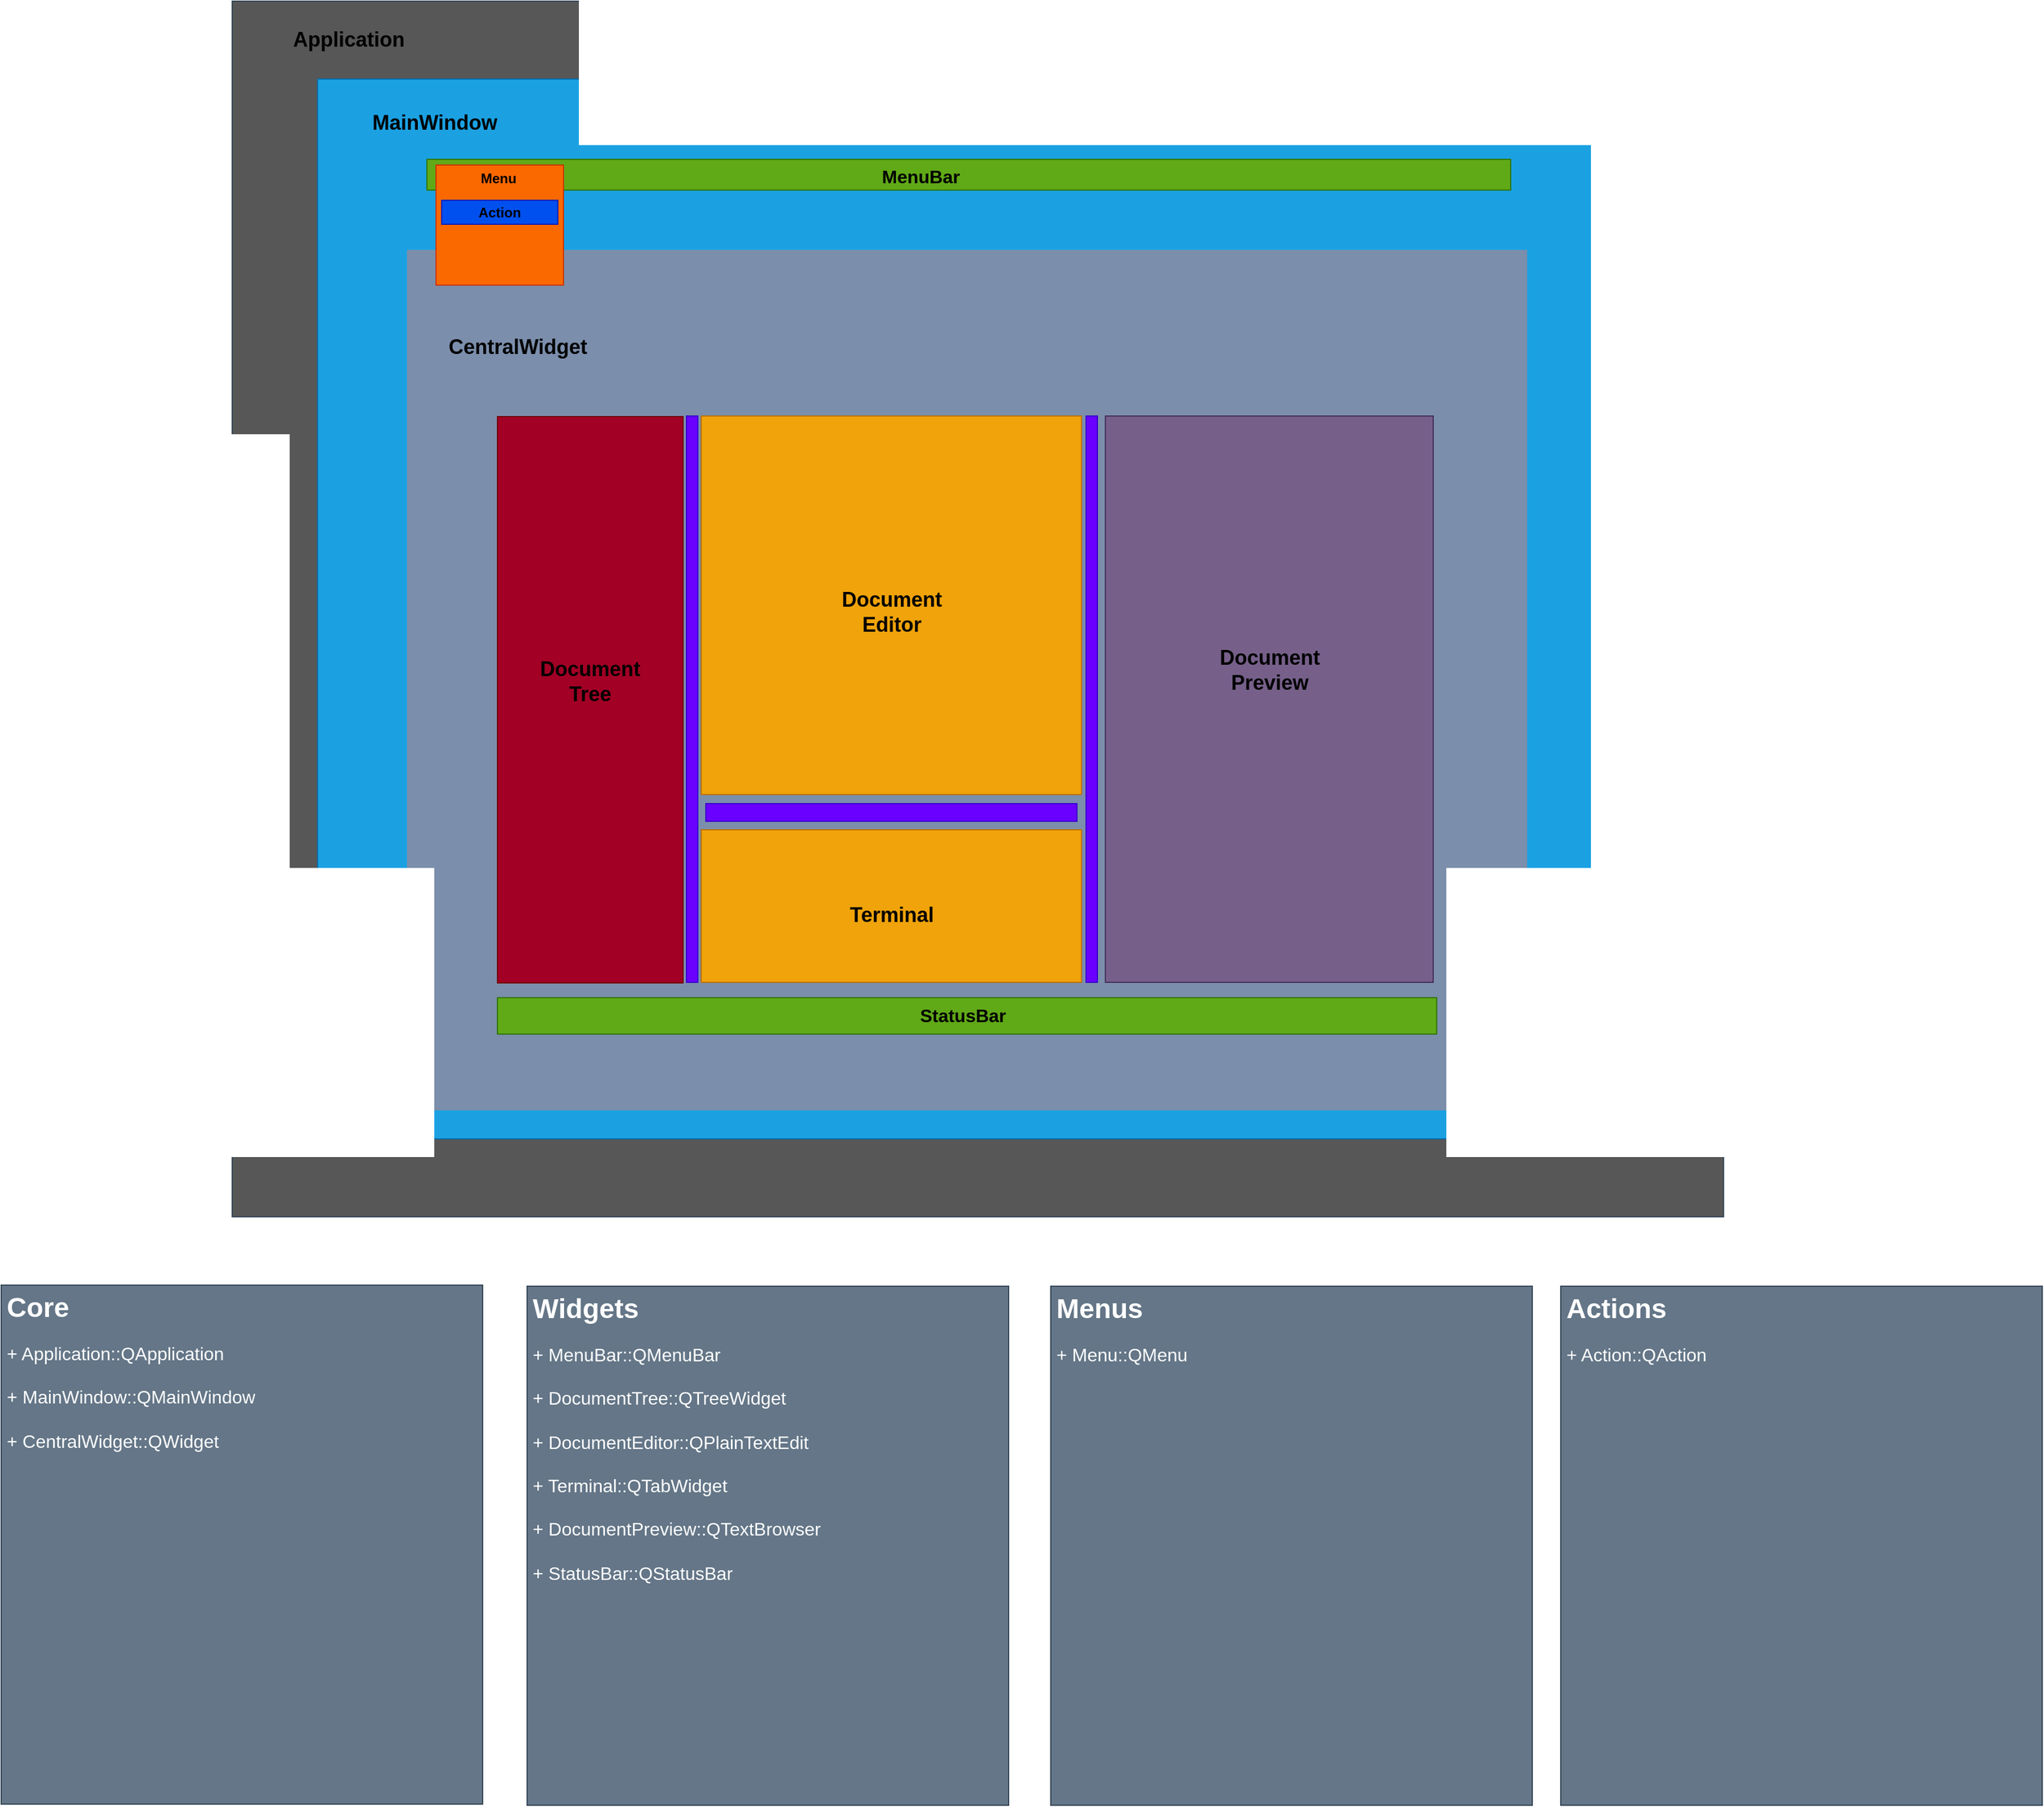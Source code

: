 <mxfile version="22.1.2" type="device" pages="2">
  <diagram name="overview" id="FzUdrfkBhp2PZ2tnmgH8">
    <mxGraphModel dx="3560" dy="2086" grid="0" gridSize="10" guides="1" tooltips="1" connect="1" arrows="1" fold="1" page="0" pageScale="1" pageWidth="850" pageHeight="1100" math="0" shadow="0">
      <root>
        <mxCell id="0" />
        <mxCell id="1" parent="0" />
        <mxCell id="4MzjMd-Fdl49Qua-2kQm-7" value="" style="group" parent="1" vertex="1" connectable="0">
          <mxGeometry x="-456" y="-328" width="1310" height="1068" as="geometry" />
        </mxCell>
        <mxCell id="lL54w9n_S-BsPsUAPDHO-1" value="" style="rounded=0;whiteSpace=wrap;html=1;fillColor=#575757;fontColor=#ffffff;strokeColor=#314354;" parent="4MzjMd-Fdl49Qua-2kQm-7" vertex="1">
          <mxGeometry width="1310" height="1068" as="geometry" />
        </mxCell>
        <mxCell id="lL54w9n_S-BsPsUAPDHO-3" value="&lt;font style=&quot;font-size: 18px;&quot;&gt;&lt;b&gt;Application&lt;/b&gt;&lt;/font&gt;" style="text;html=1;strokeColor=none;fillColor=none;align=center;verticalAlign=middle;whiteSpace=wrap;rounded=0;" parent="4MzjMd-Fdl49Qua-2kQm-7" vertex="1">
          <mxGeometry x="33" y="18" width="139" height="31" as="geometry" />
        </mxCell>
        <mxCell id="4MzjMd-Fdl49Qua-2kQm-10" value="" style="group" parent="4MzjMd-Fdl49Qua-2kQm-7" vertex="1" connectable="0">
          <mxGeometry x="75" y="68.5" width="1160" height="931" as="geometry" />
        </mxCell>
        <mxCell id="lL54w9n_S-BsPsUAPDHO-2" value="" style="rounded=0;whiteSpace=wrap;html=1;fillColor=#1ba1e2;fontColor=#ffffff;strokeColor=#006EAF;" parent="4MzjMd-Fdl49Qua-2kQm-10" vertex="1">
          <mxGeometry width="1160" height="931" as="geometry" />
        </mxCell>
        <mxCell id="lL54w9n_S-BsPsUAPDHO-4" value="&lt;font style=&quot;font-size: 18px;&quot;&gt;&lt;b&gt;MainWindow&lt;/b&gt;&lt;/font&gt;" style="text;html=1;strokeColor=none;fillColor=none;align=center;verticalAlign=middle;whiteSpace=wrap;rounded=0;" parent="4MzjMd-Fdl49Qua-2kQm-10" vertex="1">
          <mxGeometry x="33" y="22" width="140" height="33" as="geometry" />
        </mxCell>
        <mxCell id="4MzjMd-Fdl49Qua-2kQm-9" value="" style="group" parent="4MzjMd-Fdl49Qua-2kQm-10" vertex="1" connectable="0">
          <mxGeometry x="79" y="150.5" width="983" height="755" as="geometry" />
        </mxCell>
        <mxCell id="4MzjMd-Fdl49Qua-2kQm-11" value="" style="group" parent="4MzjMd-Fdl49Qua-2kQm-9" vertex="1" connectable="0">
          <mxGeometry width="983" height="755" as="geometry" />
        </mxCell>
        <mxCell id="4MzjMd-Fdl49Qua-2kQm-2" value="" style="rounded=0;whiteSpace=wrap;html=1;fillColor=#7B8EAB;strokeColor=#7B8EAB;" parent="4MzjMd-Fdl49Qua-2kQm-11" vertex="1">
          <mxGeometry width="983" height="755" as="geometry" />
        </mxCell>
        <mxCell id="4MzjMd-Fdl49Qua-2kQm-3" value="&lt;font style=&quot;font-size: 18px;&quot;&gt;&lt;b&gt;CentralWidget&lt;/b&gt;&lt;/font&gt;" style="text;html=1;strokeColor=none;fillColor=none;align=center;verticalAlign=middle;whiteSpace=wrap;rounded=0;" parent="4MzjMd-Fdl49Qua-2kQm-11" vertex="1">
          <mxGeometry x="27.995" y="69.003" width="138.451" height="32.315" as="geometry" />
        </mxCell>
        <mxCell id="lL54w9n_S-BsPsUAPDHO-7" value="" style="rounded=0;whiteSpace=wrap;html=1;fillColor=#a20025;fontColor=#ffffff;strokeColor=#6F0000;" parent="4MzjMd-Fdl49Qua-2kQm-11" vertex="1">
          <mxGeometry x="79" y="146" width="163" height="497.5" as="geometry" />
        </mxCell>
        <mxCell id="lL54w9n_S-BsPsUAPDHO-8" value="&lt;font style=&quot;font-size: 18px;&quot;&gt;&lt;b&gt;Document Tree&lt;/b&gt;&lt;/font&gt;" style="text;html=1;strokeColor=none;fillColor=none;align=center;verticalAlign=middle;whiteSpace=wrap;rounded=0;" parent="4MzjMd-Fdl49Qua-2kQm-11" vertex="1">
          <mxGeometry x="107" y="353" width="107" height="51" as="geometry" />
        </mxCell>
        <mxCell id="lL54w9n_S-BsPsUAPDHO-17" value="" style="rounded=0;whiteSpace=wrap;html=1;fillColor=#6a00ff;fontColor=#ffffff;strokeColor=#3700CC;" parent="4MzjMd-Fdl49Qua-2kQm-11" vertex="1">
          <mxGeometry x="245" y="145.5" width="10" height="497.5" as="geometry" />
        </mxCell>
        <mxCell id="lL54w9n_S-BsPsUAPDHO-19" value="" style="rounded=0;whiteSpace=wrap;html=1;fillColor=#f0a30a;fontColor=#000000;strokeColor=#BD7000;" parent="4MzjMd-Fdl49Qua-2kQm-11" vertex="1">
          <mxGeometry x="258" y="145.5" width="334" height="332.5" as="geometry" />
        </mxCell>
        <mxCell id="lL54w9n_S-BsPsUAPDHO-20" value="&lt;font style=&quot;font-size: 18px;&quot;&gt;&lt;b&gt;Document Editor&lt;/b&gt;&lt;/font&gt;" style="text;html=1;strokeColor=none;fillColor=none;align=center;verticalAlign=middle;whiteSpace=wrap;rounded=0;" parent="4MzjMd-Fdl49Qua-2kQm-11" vertex="1">
          <mxGeometry x="370.5" y="283" width="109" height="70" as="geometry" />
        </mxCell>
        <mxCell id="lL54w9n_S-BsPsUAPDHO-21" value="" style="rounded=0;whiteSpace=wrap;html=1;fillColor=#6a00ff;fontColor=#ffffff;strokeColor=#3700CC;" parent="4MzjMd-Fdl49Qua-2kQm-11" vertex="1">
          <mxGeometry x="596" y="145.5" width="10" height="497.5" as="geometry" />
        </mxCell>
        <mxCell id="lL54w9n_S-BsPsUAPDHO-22" value="" style="rounded=0;whiteSpace=wrap;html=1;fillColor=#76608a;fontColor=#ffffff;strokeColor=#432D57;" parent="4MzjMd-Fdl49Qua-2kQm-11" vertex="1">
          <mxGeometry x="613" y="145.5" width="288" height="497.5" as="geometry" />
        </mxCell>
        <mxCell id="lL54w9n_S-BsPsUAPDHO-23" value="&lt;font style=&quot;font-size: 18px;&quot;&gt;&lt;b&gt;Document Preview&lt;/b&gt;&lt;/font&gt;" style="text;html=1;strokeColor=none;fillColor=none;align=center;verticalAlign=middle;whiteSpace=wrap;rounded=0;" parent="4MzjMd-Fdl49Qua-2kQm-11" vertex="1">
          <mxGeometry x="696.5" y="325.5" width="121" height="87" as="geometry" />
        </mxCell>
        <mxCell id="lL54w9n_S-BsPsUAPDHO-37" value="" style="rounded=0;whiteSpace=wrap;html=1;fillColor=#60a917;fontColor=#ffffff;strokeColor=#2D7600;" parent="4MzjMd-Fdl49Qua-2kQm-11" vertex="1">
          <mxGeometry x="79" y="656.5" width="825" height="32" as="geometry" />
        </mxCell>
        <mxCell id="lL54w9n_S-BsPsUAPDHO-38" value="&lt;font style=&quot;font-size: 16px;&quot;&gt;&lt;b&gt;StatusBar&lt;/b&gt;&lt;/font&gt;" style="text;html=1;strokeColor=none;fillColor=none;align=center;verticalAlign=middle;whiteSpace=wrap;rounded=0;" parent="4MzjMd-Fdl49Qua-2kQm-11" vertex="1">
          <mxGeometry x="441" y="656.5" width="94" height="30" as="geometry" />
        </mxCell>
        <mxCell id="adOJyctXqlIOS5mgFTRc-1" value="" style="rounded=0;whiteSpace=wrap;html=1;fillColor=#f0a30a;fontColor=#000000;strokeColor=#BD7000;" parent="4MzjMd-Fdl49Qua-2kQm-11" vertex="1">
          <mxGeometry x="258" y="509" width="334" height="134" as="geometry" />
        </mxCell>
        <mxCell id="adOJyctXqlIOS5mgFTRc-2" value="&lt;font style=&quot;font-size: 18px;&quot;&gt;&lt;b&gt;Terminal&lt;/b&gt;&lt;/font&gt;" style="text;html=1;strokeColor=none;fillColor=none;align=center;verticalAlign=middle;whiteSpace=wrap;rounded=0;" parent="4MzjMd-Fdl49Qua-2kQm-11" vertex="1">
          <mxGeometry x="370.5" y="548.5" width="109" height="70" as="geometry" />
        </mxCell>
        <mxCell id="adOJyctXqlIOS5mgFTRc-3" value="" style="rounded=0;whiteSpace=wrap;html=1;fillColor=#6a00ff;fontColor=#ffffff;strokeColor=#3700CC;" parent="4MzjMd-Fdl49Qua-2kQm-11" vertex="1">
          <mxGeometry x="262" y="486" width="326" height="15.5" as="geometry" />
        </mxCell>
        <mxCell id="lL54w9n_S-BsPsUAPDHO-5" value="" style="rounded=0;whiteSpace=wrap;html=1;fillColor=#60a917;fontColor=#ffffff;strokeColor=#2D7600;" parent="4MzjMd-Fdl49Qua-2kQm-10" vertex="1">
          <mxGeometry x="96" y="70.5" width="952" height="27" as="geometry" />
        </mxCell>
        <mxCell id="lL54w9n_S-BsPsUAPDHO-24" value="" style="rounded=0;whiteSpace=wrap;html=1;fillColor=#fa6800;fontColor=#000000;strokeColor=#C73500;" parent="4MzjMd-Fdl49Qua-2kQm-10" vertex="1">
          <mxGeometry x="104" y="75.5" width="112" height="105.5" as="geometry" />
        </mxCell>
        <mxCell id="lL54w9n_S-BsPsUAPDHO-32" value="" style="rounded=0;whiteSpace=wrap;html=1;fillColor=#0050ef;fontColor=#ffffff;strokeColor=#001DBC;" parent="4MzjMd-Fdl49Qua-2kQm-10" vertex="1">
          <mxGeometry x="109" y="106.5" width="102" height="21" as="geometry" />
        </mxCell>
        <mxCell id="lL54w9n_S-BsPsUAPDHO-33" value="&lt;b&gt;Action&lt;/b&gt;" style="text;html=1;strokeColor=none;fillColor=none;align=center;verticalAlign=middle;whiteSpace=wrap;rounded=0;" parent="4MzjMd-Fdl49Qua-2kQm-10" vertex="1">
          <mxGeometry x="130" y="102" width="60" height="30" as="geometry" />
        </mxCell>
        <mxCell id="lL54w9n_S-BsPsUAPDHO-28" value="&lt;b&gt;Menu&lt;/b&gt;" style="text;html=1;strokeColor=none;fillColor=none;align=center;verticalAlign=middle;whiteSpace=wrap;rounded=0;" parent="4MzjMd-Fdl49Qua-2kQm-10" vertex="1">
          <mxGeometry x="129" y="77.5" width="60" height="20" as="geometry" />
        </mxCell>
        <mxCell id="lL54w9n_S-BsPsUAPDHO-6" value="&lt;font style=&quot;font-size: 16px;&quot;&gt;&lt;b&gt;MenuBar&lt;/b&gt;&lt;/font&gt;" style="text;html=1;strokeColor=none;fillColor=none;align=center;verticalAlign=middle;whiteSpace=wrap;rounded=0;" parent="4MzjMd-Fdl49Qua-2kQm-10" vertex="1">
          <mxGeometry x="483" y="70.5" width="94" height="30" as="geometry" />
        </mxCell>
        <mxCell id="lL54w9n_S-BsPsUAPDHO-36" value="&lt;h1&gt;Core&lt;/h1&gt;&lt;div style=&quot;font-size: 16px;&quot;&gt;&lt;font style=&quot;font-size: 16px;&quot;&gt;+ Application::QApplication&lt;/font&gt;&lt;/div&gt;&lt;div style=&quot;font-size: 16px;&quot;&gt;&lt;font style=&quot;font-size: 16px;&quot;&gt;&lt;br&gt;&lt;/font&gt;&lt;/div&gt;&lt;div style=&quot;font-size: 16px;&quot;&gt;&lt;font style=&quot;font-size: 16px;&quot;&gt;+ MainWindow::QMainWindow&lt;/font&gt;&lt;/div&gt;&lt;div style=&quot;font-size: 16px;&quot;&gt;&lt;font style=&quot;font-size: 16px;&quot;&gt;&lt;br&gt;&lt;/font&gt;&lt;/div&gt;&lt;div style=&quot;font-size: 16px;&quot;&gt;&lt;span style=&quot;background-color: initial;&quot;&gt;+ CentralWidget::QWidget&lt;/span&gt;&lt;br&gt;&lt;/div&gt;&lt;div&gt;&lt;br&gt;&lt;/div&gt;" style="text;html=1;strokeColor=#314354;fillColor=#647687;spacing=5;spacingTop=-20;whiteSpace=wrap;overflow=hidden;rounded=0;fontColor=#ffffff;" parent="1" vertex="1">
          <mxGeometry x="-659" y="800" width="423" height="456" as="geometry" />
        </mxCell>
        <mxCell id="4MzjMd-Fdl49Qua-2kQm-12" value="&lt;h1&gt;Widgets&lt;/h1&gt;&lt;div style=&quot;font-size: 16px;&quot;&gt;&lt;font style=&quot;font-size: 16px;&quot;&gt;+ MenuBar::QMenuBar&lt;/font&gt;&lt;/div&gt;&lt;div style=&quot;font-size: 16px;&quot;&gt;&lt;font style=&quot;font-size: 16px;&quot;&gt;&lt;br&gt;&lt;/font&gt;&lt;/div&gt;&lt;div style=&quot;font-size: 16px;&quot;&gt;&lt;font style=&quot;font-size: 16px;&quot;&gt;+ DocumentTree::QTreeWidget&lt;/font&gt;&lt;/div&gt;&lt;div style=&quot;font-size: 16px;&quot;&gt;&lt;font style=&quot;font-size: 16px;&quot;&gt;&lt;br&gt;&lt;/font&gt;&lt;/div&gt;&lt;div style=&quot;font-size: 16px;&quot;&gt;&lt;font style=&quot;font-size: 16px;&quot;&gt;+ DocumentEditor::QPlainTextEdit&lt;/font&gt;&lt;/div&gt;&lt;div style=&quot;font-size: 16px;&quot;&gt;&lt;font style=&quot;font-size: 16px;&quot;&gt;&lt;br&gt;&lt;/font&gt;&lt;/div&gt;&lt;div style=&quot;font-size: 16px;&quot;&gt;&lt;font style=&quot;font-size: 16px;&quot;&gt;+ Terminal::QTabWidget&lt;/font&gt;&lt;/div&gt;&lt;div style=&quot;font-size: 16px;&quot;&gt;&lt;font style=&quot;font-size: 16px;&quot;&gt;&lt;br&gt;&lt;/font&gt;&lt;/div&gt;&lt;div style=&quot;font-size: 16px;&quot;&gt;&lt;font style=&quot;font-size: 16px;&quot;&gt;+ DocumentPreview::QTextBrowser&lt;/font&gt;&lt;/div&gt;&lt;div style=&quot;font-size: 16px;&quot;&gt;&lt;font style=&quot;font-size: 16px;&quot;&gt;&lt;br&gt;&lt;/font&gt;&lt;/div&gt;&lt;div style=&quot;font-size: 16px;&quot;&gt;&lt;font style=&quot;font-size: 16px;&quot;&gt;+ StatusBar::QStatusBar&lt;/font&gt;&lt;/div&gt;&lt;div&gt;&lt;br&gt;&lt;/div&gt;" style="text;html=1;strokeColor=#314354;fillColor=#647687;spacing=5;spacingTop=-20;whiteSpace=wrap;overflow=hidden;rounded=0;fontColor=#ffffff;" parent="1" vertex="1">
          <mxGeometry x="-197" y="801" width="423" height="456" as="geometry" />
        </mxCell>
        <mxCell id="4MzjMd-Fdl49Qua-2kQm-13" value="&lt;h1&gt;Menus&lt;/h1&gt;&lt;div style=&quot;font-size: 16px;&quot;&gt;&lt;font style=&quot;font-size: 16px;&quot;&gt;+ Menu::QMenu&lt;/font&gt;&lt;/div&gt;" style="text;html=1;strokeColor=#314354;fillColor=#647687;spacing=5;spacingTop=-20;whiteSpace=wrap;overflow=hidden;rounded=0;fontColor=#ffffff;" parent="1" vertex="1">
          <mxGeometry x="263" y="801" width="423" height="456" as="geometry" />
        </mxCell>
        <mxCell id="4MzjMd-Fdl49Qua-2kQm-14" value="&lt;h1&gt;Actions&lt;/h1&gt;&lt;div&gt;&lt;div style=&quot;font-size: 16px;&quot;&gt;+ Action::QAction&lt;/div&gt;&lt;div&gt;&lt;br&gt;&lt;/div&gt;&lt;/div&gt;" style="text;html=1;strokeColor=#314354;fillColor=#647687;spacing=5;spacingTop=-20;whiteSpace=wrap;overflow=hidden;rounded=0;fontColor=#ffffff;" parent="1" vertex="1">
          <mxGeometry x="711" y="801" width="423" height="456" as="geometry" />
        </mxCell>
      </root>
    </mxGraphModel>
  </diagram>
  <diagram id="TJgQccEb8gtOzzWVurKG" name="RefTag">
    <mxGraphModel dx="1266" dy="1390" grid="0" gridSize="10" guides="1" tooltips="1" connect="1" arrows="1" fold="1" page="0" pageScale="1" pageWidth="850" pageHeight="1100" math="0" shadow="0">
      <root>
        <mxCell id="0" />
        <mxCell id="1" parent="0" />
        <mxCell id="J-gtvcApfh8FxLfmaqBg-1" value="&lt;font style=&quot;font-size: 24px;&quot;&gt;@import &amp;lt;name&amp;gt;&lt;/font&gt;" style="text;html=1;fillColor=#0050ef;align=center;verticalAlign=middle;whiteSpace=wrap;rounded=0;strokeColor=#001DBC;fontColor=#ffffff;" parent="1" vertex="1">
          <mxGeometry x="-69" y="277" width="399" height="66" as="geometry" />
        </mxCell>
        <mxCell id="J-gtvcApfh8FxLfmaqBg-2" value="&lt;h1&gt;&lt;span style=&quot;background-color: initial;&quot;&gt;Notes&lt;/span&gt;&lt;/h1&gt;&lt;div&gt;&lt;span style=&quot;background-color: initial;&quot;&gt;+ @create is used to make a reference tag.&lt;/span&gt;&lt;/div&gt;&lt;div&gt;&lt;span style=&quot;background-color: initial;&quot;&gt;&lt;br&gt;&lt;/span&gt;&lt;/div&gt;&lt;div&gt;&lt;span style=&quot;background-color: initial;&quot;&gt;+ @create &amp;lt;...&amp;gt; @as &amp;lt;...&amp;gt; can be used to make a comma seperated list of alias names.&lt;/span&gt;&lt;/div&gt;&lt;div&gt;&lt;span style=&quot;background-color: initial;&quot;&gt;&lt;br&gt;&lt;/span&gt;&lt;/div&gt;&lt;div&gt;&lt;span style=&quot;background-color: initial;&quot;&gt;+ once created that document becomes the entire reference.&lt;/span&gt;&lt;/div&gt;&lt;div&gt;&lt;span style=&quot;background-color: initial;&quot;&gt;&lt;br&gt;&lt;/span&gt;&lt;/div&gt;&lt;div&gt;&lt;span style=&quot;background-color: initial;&quot;&gt;-------------------------------------------------&lt;/span&gt;&lt;/div&gt;&lt;div&gt;&lt;span style=&quot;background-color: initial;&quot;&gt;&lt;br&gt;&lt;/span&gt;&lt;/div&gt;&lt;div&gt;+ @import&amp;lt;...&amp;gt; is used when adding a reference to a document.&lt;/div&gt;&lt;div&gt;&lt;br&gt;&lt;/div&gt;&lt;div&gt;+ @from &amp;lt;...&amp;gt; @import &amp;lt;...&amp;gt; is used to import a alias from a master reference to be used in that document.&lt;/div&gt;&lt;div&gt;&lt;br&gt;&lt;/div&gt;&lt;div&gt;+ once added to a document, that imported tag will allow for syntax highlighting and hover over information.&lt;/div&gt;" style="text;html=1;strokeColor=#314354;fillColor=#647687;spacing=5;spacingTop=-20;whiteSpace=wrap;overflow=hidden;rounded=0;fontColor=#ffffff;" parent="1" vertex="1">
          <mxGeometry x="375" y="53" width="235" height="395" as="geometry" />
        </mxCell>
        <mxCell id="J-gtvcApfh8FxLfmaqBg-3" value="&lt;span style=&quot;font-size: 24px;&quot;&gt;@create &amp;lt;name&amp;gt; @as &amp;lt;aliases&amp;gt;&lt;/span&gt;" style="text;html=1;fillColor=#008a00;align=center;verticalAlign=middle;whiteSpace=wrap;rounded=0;strokeColor=#005700;fontColor=#ffffff;" parent="1" vertex="1">
          <mxGeometry x="-69" y="132" width="400" height="66" as="geometry" />
        </mxCell>
        <mxCell id="J-gtvcApfh8FxLfmaqBg-12" value="RefTag" style="swimlane;fontStyle=1;align=center;verticalAlign=top;childLayout=stackLayout;horizontal=1;startSize=26;horizontalStack=0;resizeParent=1;resizeParentMax=0;resizeLast=0;collapsible=1;marginBottom=0;whiteSpace=wrap;html=1;" parent="1" vertex="1">
          <mxGeometry x="90" y="492" width="241" height="268" as="geometry" />
        </mxCell>
        <mxCell id="J-gtvcApfh8FxLfmaqBg-13" value="- path: str" style="text;strokeColor=none;fillColor=none;align=left;verticalAlign=top;spacingLeft=4;spacingRight=4;overflow=hidden;rotatable=0;points=[[0,0.5],[1,0.5]];portConstraint=eastwest;whiteSpace=wrap;html=1;" parent="J-gtvcApfh8FxLfmaqBg-12" vertex="1">
          <mxGeometry y="26" width="241" height="26" as="geometry" />
        </mxCell>
        <mxCell id="J-gtvcApfh8FxLfmaqBg-17" value="- name: str" style="text;strokeColor=none;fillColor=none;align=left;verticalAlign=top;spacingLeft=4;spacingRight=4;overflow=hidden;rotatable=0;points=[[0,0.5],[1,0.5]];portConstraint=eastwest;whiteSpace=wrap;html=1;" parent="J-gtvcApfh8FxLfmaqBg-12" vertex="1">
          <mxGeometry y="52" width="241" height="26" as="geometry" />
        </mxCell>
        <mxCell id="TzBk11rLfjOoUa_SHrHC-5" value="- hash: int" style="text;strokeColor=none;fillColor=none;align=left;verticalAlign=top;spacingLeft=4;spacingRight=4;overflow=hidden;rotatable=0;points=[[0,0.5],[1,0.5]];portConstraint=eastwest;whiteSpace=wrap;html=1;" vertex="1" parent="J-gtvcApfh8FxLfmaqBg-12">
          <mxGeometry y="78" width="241" height="26" as="geometry" />
        </mxCell>
        <mxCell id="J-gtvcApfh8FxLfmaqBg-34" value="- alias_set: set[AliasTag]" style="text;strokeColor=none;fillColor=none;align=left;verticalAlign=top;spacingLeft=4;spacingRight=4;overflow=hidden;rotatable=0;points=[[0,0.5],[1,0.5]];portConstraint=eastwest;whiteSpace=wrap;html=1;" parent="J-gtvcApfh8FxLfmaqBg-12" vertex="1">
          <mxGeometry y="104" width="241" height="26" as="geometry" />
        </mxCell>
        <mxCell id="J-gtvcApfh8FxLfmaqBg-31" value="- ref_set: set[str]" style="text;strokeColor=none;fillColor=none;align=left;verticalAlign=top;spacingLeft=4;spacingRight=4;overflow=hidden;rotatable=0;points=[[0,0.5],[1,0.5]];portConstraint=eastwest;whiteSpace=wrap;html=1;" parent="J-gtvcApfh8FxLfmaqBg-12" vertex="1">
          <mxGeometry y="130" width="241" height="26" as="geometry" />
        </mxCell>
        <mxCell id="J-gtvcApfh8FxLfmaqBg-14" value="" style="line;strokeWidth=1;fillColor=none;align=left;verticalAlign=middle;spacingTop=-1;spacingLeft=3;spacingRight=3;rotatable=0;labelPosition=right;points=[];portConstraint=eastwest;strokeColor=inherit;" parent="J-gtvcApfh8FxLfmaqBg-12" vertex="1">
          <mxGeometry y="156" width="241" height="8" as="geometry" />
        </mxCell>
        <mxCell id="J-gtvcApfh8FxLfmaqBg-15" value="+ getter/setters" style="text;strokeColor=none;fillColor=none;align=left;verticalAlign=top;spacingLeft=4;spacingRight=4;overflow=hidden;rotatable=0;points=[[0,0.5],[1,0.5]];portConstraint=eastwest;whiteSpace=wrap;html=1;" parent="J-gtvcApfh8FxLfmaqBg-12" vertex="1">
          <mxGeometry y="164" width="241" height="26" as="geometry" />
        </mxCell>
        <mxCell id="J-gtvcApfh8FxLfmaqBg-25" value="+ overload &amp;lt;, ==" style="text;strokeColor=none;fillColor=none;align=left;verticalAlign=top;spacingLeft=4;spacingRight=4;overflow=hidden;rotatable=0;points=[[0,0.5],[1,0.5]];portConstraint=eastwest;whiteSpace=wrap;html=1;" parent="J-gtvcApfh8FxLfmaqBg-12" vertex="1">
          <mxGeometry y="190" width="241" height="26" as="geometry" />
        </mxCell>
        <mxCell id="TzBk11rLfjOoUa_SHrHC-1" value="+ addAlias(str): bool" style="text;strokeColor=none;fillColor=none;align=left;verticalAlign=top;spacingLeft=4;spacingRight=4;overflow=hidden;rotatable=0;points=[[0,0.5],[1,0.5]];portConstraint=eastwest;whiteSpace=wrap;html=1;" vertex="1" parent="J-gtvcApfh8FxLfmaqBg-12">
          <mxGeometry y="216" width="241" height="26" as="geometry" />
        </mxCell>
        <mxCell id="TzBk11rLfjOoUa_SHrHC-2" value="+ removeAlias(str): bool" style="text;strokeColor=none;fillColor=none;align=left;verticalAlign=top;spacingLeft=4;spacingRight=4;overflow=hidden;rotatable=0;points=[[0,0.5],[1,0.5]];portConstraint=eastwest;whiteSpace=wrap;html=1;" vertex="1" parent="J-gtvcApfh8FxLfmaqBg-12">
          <mxGeometry y="242" width="241" height="26" as="geometry" />
        </mxCell>
        <mxCell id="J-gtvcApfh8FxLfmaqBg-19" value="RefTagManager" style="swimlane;fontStyle=1;align=center;verticalAlign=top;childLayout=stackLayout;horizontal=1;startSize=26;horizontalStack=0;resizeParent=1;resizeParentMax=0;resizeLast=0;collapsible=1;marginBottom=0;whiteSpace=wrap;html=1;" parent="1" vertex="1">
          <mxGeometry x="-182" y="492" width="244" height="242" as="geometry" />
        </mxCell>
        <mxCell id="J-gtvcApfh8FxLfmaqBg-20" value="- tag_set: set[RefTag]" style="text;strokeColor=none;fillColor=none;align=left;verticalAlign=top;spacingLeft=4;spacingRight=4;overflow=hidden;rotatable=0;points=[[0,0.5],[1,0.5]];portConstraint=eastwest;whiteSpace=wrap;html=1;" parent="J-gtvcApfh8FxLfmaqBg-19" vertex="1">
          <mxGeometry y="26" width="244" height="26" as="geometry" />
        </mxCell>
        <mxCell id="J-gtvcApfh8FxLfmaqBg-21" value="" style="line;strokeWidth=1;fillColor=none;align=left;verticalAlign=middle;spacingTop=-1;spacingLeft=3;spacingRight=3;rotatable=0;labelPosition=right;points=[];portConstraint=eastwest;strokeColor=inherit;" parent="J-gtvcApfh8FxLfmaqBg-19" vertex="1">
          <mxGeometry y="52" width="244" height="8" as="geometry" />
        </mxCell>
        <mxCell id="J-gtvcApfh8FxLfmaqBg-22" value="+ addTag(RefTag): bool" style="text;strokeColor=none;fillColor=none;align=left;verticalAlign=top;spacingLeft=4;spacingRight=4;overflow=hidden;rotatable=0;points=[[0,0.5],[1,0.5]];portConstraint=eastwest;whiteSpace=wrap;html=1;" parent="J-gtvcApfh8FxLfmaqBg-19" vertex="1">
          <mxGeometry y="60" width="244" height="26" as="geometry" />
        </mxCell>
        <mxCell id="J-gtvcApfh8FxLfmaqBg-23" value="+ removeTag(str): bool" style="text;strokeColor=none;fillColor=none;align=left;verticalAlign=top;spacingLeft=4;spacingRight=4;overflow=hidden;rotatable=0;points=[[0,0.5],[1,0.5]];portConstraint=eastwest;whiteSpace=wrap;html=1;" parent="J-gtvcApfh8FxLfmaqBg-19" vertex="1">
          <mxGeometry y="86" width="244" height="26" as="geometry" />
        </mxCell>
        <mxCell id="J-gtvcApfh8FxLfmaqBg-27" value="+ renameTag(str, str): bool" style="text;strokeColor=none;fillColor=none;align=left;verticalAlign=top;spacingLeft=4;spacingRight=4;overflow=hidden;rotatable=0;points=[[0,0.5],[1,0.5]];portConstraint=eastwest;whiteSpace=wrap;html=1;" parent="J-gtvcApfh8FxLfmaqBg-19" vertex="1">
          <mxGeometry y="112" width="244" height="26" as="geometry" />
        </mxCell>
        <mxCell id="J-gtvcApfh8FxLfmaqBg-29" value="+ addRef(str, str): bool" style="text;strokeColor=none;fillColor=none;align=left;verticalAlign=top;spacingLeft=4;spacingRight=4;overflow=hidden;rotatable=0;points=[[0,0.5],[1,0.5]];portConstraint=eastwest;whiteSpace=wrap;html=1;" parent="J-gtvcApfh8FxLfmaqBg-19" vertex="1">
          <mxGeometry y="138" width="244" height="26" as="geometry" />
        </mxCell>
        <mxCell id="J-gtvcApfh8FxLfmaqBg-30" value="+ removeRef(str, str): bool" style="text;strokeColor=none;fillColor=none;align=left;verticalAlign=top;spacingLeft=4;spacingRight=4;overflow=hidden;rotatable=0;points=[[0,0.5],[1,0.5]];portConstraint=eastwest;whiteSpace=wrap;html=1;" parent="J-gtvcApfh8FxLfmaqBg-19" vertex="1">
          <mxGeometry y="164" width="244" height="26" as="geometry" />
        </mxCell>
        <mxCell id="J-gtvcApfh8FxLfmaqBg-28" value="+ getRefs(str): set[str]" style="text;strokeColor=none;fillColor=none;align=left;verticalAlign=top;spacingLeft=4;spacingRight=4;overflow=hidden;rotatable=0;points=[[0,0.5],[1,0.5]];portConstraint=eastwest;whiteSpace=wrap;html=1;" parent="J-gtvcApfh8FxLfmaqBg-19" vertex="1">
          <mxGeometry y="190" width="244" height="26" as="geometry" />
        </mxCell>
        <mxCell id="J-gtvcApfh8FxLfmaqBg-32" value="+ tagHasRef(str, str): bool" style="text;strokeColor=none;fillColor=none;align=left;verticalAlign=top;spacingLeft=4;spacingRight=4;overflow=hidden;rotatable=0;points=[[0,0.5],[1,0.5]];portConstraint=eastwest;whiteSpace=wrap;html=1;" parent="J-gtvcApfh8FxLfmaqBg-19" vertex="1">
          <mxGeometry y="216" width="244" height="26" as="geometry" />
        </mxCell>
        <mxCell id="J-gtvcApfh8FxLfmaqBg-35" value="&lt;span style=&quot;font-size: 24px;&quot;&gt;@create &amp;lt;name&amp;gt;&lt;/span&gt;" style="text;html=1;fillColor=#008a00;align=center;verticalAlign=middle;whiteSpace=wrap;rounded=0;strokeColor=#005700;fontColor=#ffffff;" parent="1" vertex="1">
          <mxGeometry x="-69" y="53" width="400" height="66" as="geometry" />
        </mxCell>
        <mxCell id="J-gtvcApfh8FxLfmaqBg-36" value="&lt;span style=&quot;font-size: 24px;&quot;&gt;@from &amp;lt;name&amp;gt; @import &amp;lt;alias&amp;gt;&lt;/span&gt;" style="text;html=1;fillColor=#0050ef;align=center;verticalAlign=middle;whiteSpace=wrap;rounded=0;strokeColor=#001DBC;fontColor=#ffffff;" parent="1" vertex="1">
          <mxGeometry x="-68" y="362" width="399" height="66" as="geometry" />
        </mxCell>
        <mxCell id="J-gtvcApfh8FxLfmaqBg-37" value="AliasTag" style="swimlane;fontStyle=1;align=center;verticalAlign=top;childLayout=stackLayout;horizontal=1;startSize=26;horizontalStack=0;resizeParent=1;resizeParentMax=0;resizeLast=0;collapsible=1;marginBottom=0;whiteSpace=wrap;html=1;" parent="1" vertex="1">
          <mxGeometry x="357" y="492" width="241" height="164" as="geometry" />
        </mxCell>
        <mxCell id="J-gtvcApfh8FxLfmaqBg-38" value="- parent: RefTag" style="text;strokeColor=none;fillColor=none;align=left;verticalAlign=top;spacingLeft=4;spacingRight=4;overflow=hidden;rotatable=0;points=[[0,0.5],[1,0.5]];portConstraint=eastwest;whiteSpace=wrap;html=1;" parent="J-gtvcApfh8FxLfmaqBg-37" vertex="1">
          <mxGeometry y="26" width="241" height="26" as="geometry" />
        </mxCell>
        <mxCell id="J-gtvcApfh8FxLfmaqBg-39" value="- name: str" style="text;strokeColor=none;fillColor=none;align=left;verticalAlign=top;spacingLeft=4;spacingRight=4;overflow=hidden;rotatable=0;points=[[0,0.5],[1,0.5]];portConstraint=eastwest;whiteSpace=wrap;html=1;" parent="J-gtvcApfh8FxLfmaqBg-37" vertex="1">
          <mxGeometry y="52" width="241" height="26" as="geometry" />
        </mxCell>
        <mxCell id="TzBk11rLfjOoUa_SHrHC-4" value="- hash: int" style="text;strokeColor=none;fillColor=none;align=left;verticalAlign=top;spacingLeft=4;spacingRight=4;overflow=hidden;rotatable=0;points=[[0,0.5],[1,0.5]];portConstraint=eastwest;whiteSpace=wrap;html=1;" vertex="1" parent="J-gtvcApfh8FxLfmaqBg-37">
          <mxGeometry y="78" width="241" height="26" as="geometry" />
        </mxCell>
        <mxCell id="J-gtvcApfh8FxLfmaqBg-42" value="" style="line;strokeWidth=1;fillColor=none;align=left;verticalAlign=middle;spacingTop=-1;spacingLeft=3;spacingRight=3;rotatable=0;labelPosition=right;points=[];portConstraint=eastwest;strokeColor=inherit;" parent="J-gtvcApfh8FxLfmaqBg-37" vertex="1">
          <mxGeometry y="104" width="241" height="8" as="geometry" />
        </mxCell>
        <mxCell id="J-gtvcApfh8FxLfmaqBg-43" value="+ getter/setters" style="text;strokeColor=none;fillColor=none;align=left;verticalAlign=top;spacingLeft=4;spacingRight=4;overflow=hidden;rotatable=0;points=[[0,0.5],[1,0.5]];portConstraint=eastwest;whiteSpace=wrap;html=1;" parent="J-gtvcApfh8FxLfmaqBg-37" vertex="1">
          <mxGeometry y="112" width="241" height="26" as="geometry" />
        </mxCell>
        <mxCell id="J-gtvcApfh8FxLfmaqBg-44" value="+ overload &amp;lt;, ==" style="text;strokeColor=none;fillColor=none;align=left;verticalAlign=top;spacingLeft=4;spacingRight=4;overflow=hidden;rotatable=0;points=[[0,0.5],[1,0.5]];portConstraint=eastwest;whiteSpace=wrap;html=1;" parent="J-gtvcApfh8FxLfmaqBg-37" vertex="1">
          <mxGeometry y="138" width="241" height="26" as="geometry" />
        </mxCell>
      </root>
    </mxGraphModel>
  </diagram>
</mxfile>
